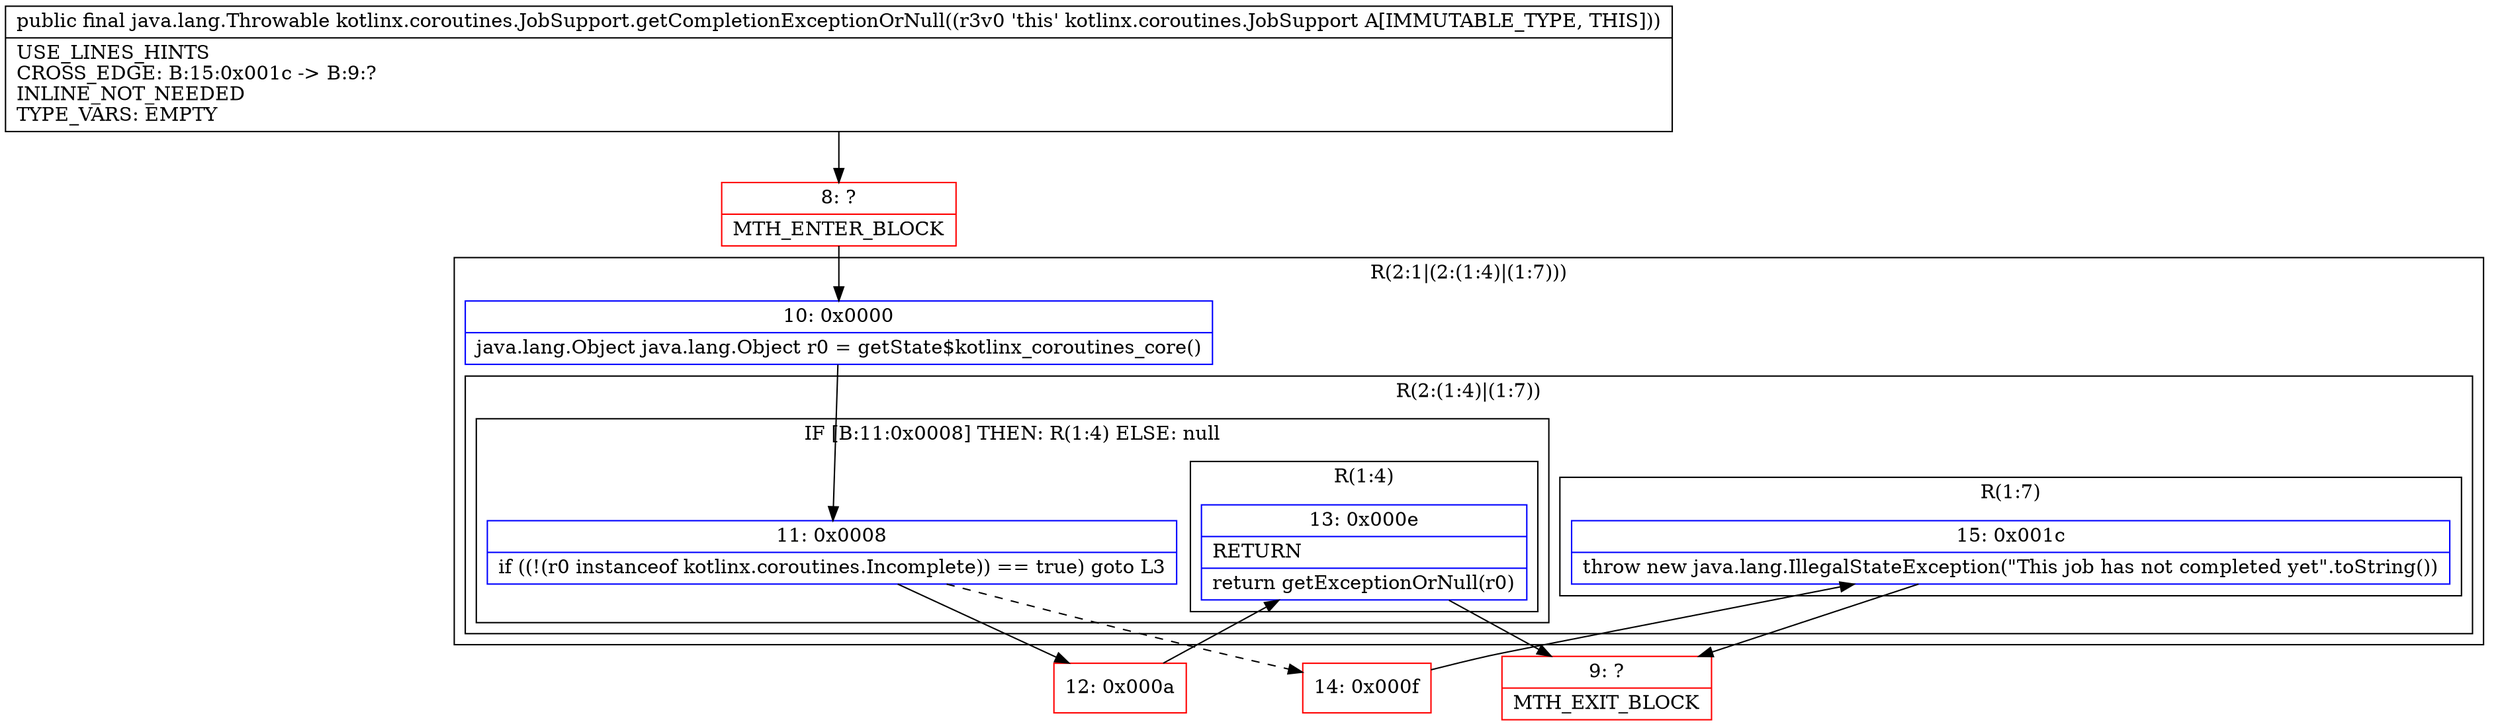 digraph "CFG forkotlinx.coroutines.JobSupport.getCompletionExceptionOrNull()Ljava\/lang\/Throwable;" {
subgraph cluster_Region_177001038 {
label = "R(2:1|(2:(1:4)|(1:7)))";
node [shape=record,color=blue];
Node_10 [shape=record,label="{10\:\ 0x0000|java.lang.Object java.lang.Object r0 = getState$kotlinx_coroutines_core()\l}"];
subgraph cluster_Region_1838516410 {
label = "R(2:(1:4)|(1:7))";
node [shape=record,color=blue];
subgraph cluster_IfRegion_1654035155 {
label = "IF [B:11:0x0008] THEN: R(1:4) ELSE: null";
node [shape=record,color=blue];
Node_11 [shape=record,label="{11\:\ 0x0008|if ((!(r0 instanceof kotlinx.coroutines.Incomplete)) == true) goto L3\l}"];
subgraph cluster_Region_1309072875 {
label = "R(1:4)";
node [shape=record,color=blue];
Node_13 [shape=record,label="{13\:\ 0x000e|RETURN\l|return getExceptionOrNull(r0)\l}"];
}
}
subgraph cluster_Region_1993089138 {
label = "R(1:7)";
node [shape=record,color=blue];
Node_15 [shape=record,label="{15\:\ 0x001c|throw new java.lang.IllegalStateException(\"This job has not completed yet\".toString())\l}"];
}
}
}
Node_8 [shape=record,color=red,label="{8\:\ ?|MTH_ENTER_BLOCK\l}"];
Node_12 [shape=record,color=red,label="{12\:\ 0x000a}"];
Node_9 [shape=record,color=red,label="{9\:\ ?|MTH_EXIT_BLOCK\l}"];
Node_14 [shape=record,color=red,label="{14\:\ 0x000f}"];
MethodNode[shape=record,label="{public final java.lang.Throwable kotlinx.coroutines.JobSupport.getCompletionExceptionOrNull((r3v0 'this' kotlinx.coroutines.JobSupport A[IMMUTABLE_TYPE, THIS]))  | USE_LINES_HINTS\lCROSS_EDGE: B:15:0x001c \-\> B:9:?\lINLINE_NOT_NEEDED\lTYPE_VARS: EMPTY\l}"];
MethodNode -> Node_8;Node_10 -> Node_11;
Node_11 -> Node_12;
Node_11 -> Node_14[style=dashed];
Node_13 -> Node_9;
Node_15 -> Node_9;
Node_8 -> Node_10;
Node_12 -> Node_13;
Node_14 -> Node_15;
}


